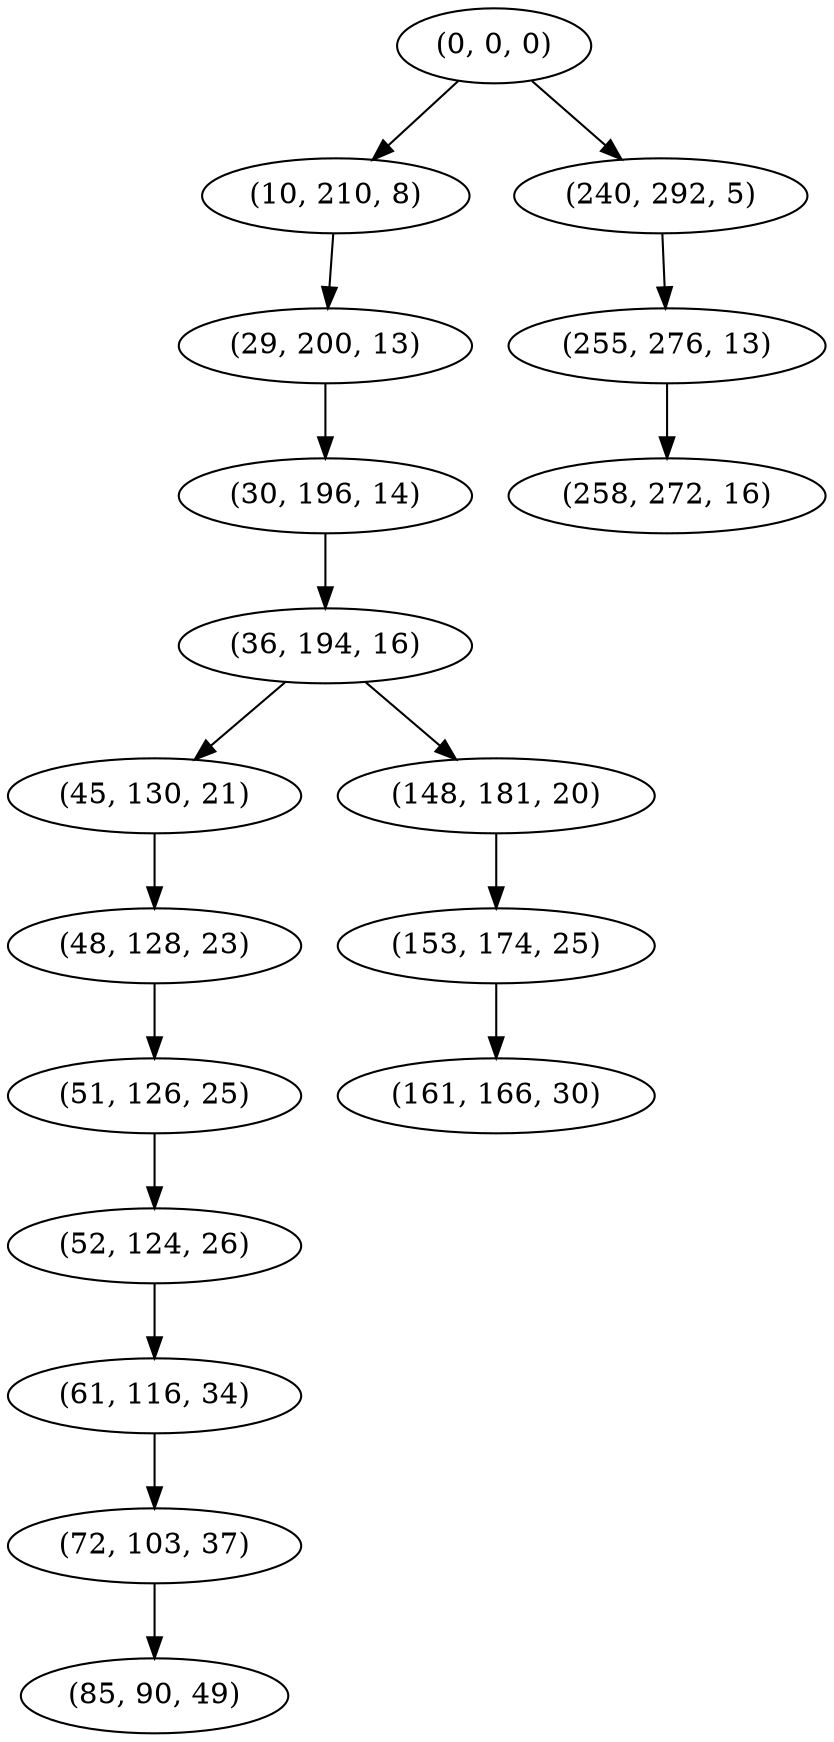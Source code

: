 digraph tree {
    "(0, 0, 0)";
    "(10, 210, 8)";
    "(29, 200, 13)";
    "(30, 196, 14)";
    "(36, 194, 16)";
    "(45, 130, 21)";
    "(48, 128, 23)";
    "(51, 126, 25)";
    "(52, 124, 26)";
    "(61, 116, 34)";
    "(72, 103, 37)";
    "(85, 90, 49)";
    "(148, 181, 20)";
    "(153, 174, 25)";
    "(161, 166, 30)";
    "(240, 292, 5)";
    "(255, 276, 13)";
    "(258, 272, 16)";
    "(0, 0, 0)" -> "(10, 210, 8)";
    "(0, 0, 0)" -> "(240, 292, 5)";
    "(10, 210, 8)" -> "(29, 200, 13)";
    "(29, 200, 13)" -> "(30, 196, 14)";
    "(30, 196, 14)" -> "(36, 194, 16)";
    "(36, 194, 16)" -> "(45, 130, 21)";
    "(36, 194, 16)" -> "(148, 181, 20)";
    "(45, 130, 21)" -> "(48, 128, 23)";
    "(48, 128, 23)" -> "(51, 126, 25)";
    "(51, 126, 25)" -> "(52, 124, 26)";
    "(52, 124, 26)" -> "(61, 116, 34)";
    "(61, 116, 34)" -> "(72, 103, 37)";
    "(72, 103, 37)" -> "(85, 90, 49)";
    "(148, 181, 20)" -> "(153, 174, 25)";
    "(153, 174, 25)" -> "(161, 166, 30)";
    "(240, 292, 5)" -> "(255, 276, 13)";
    "(255, 276, 13)" -> "(258, 272, 16)";
}
